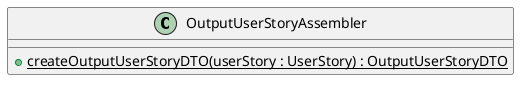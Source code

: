 @startuml
'https://plantuml.com/class-diagram

class OutputUserStoryAssembler {

    + createOutputUserStoryDTO(userStory : UserStory) : OutputUserStoryDTO {static}

}

@enduml